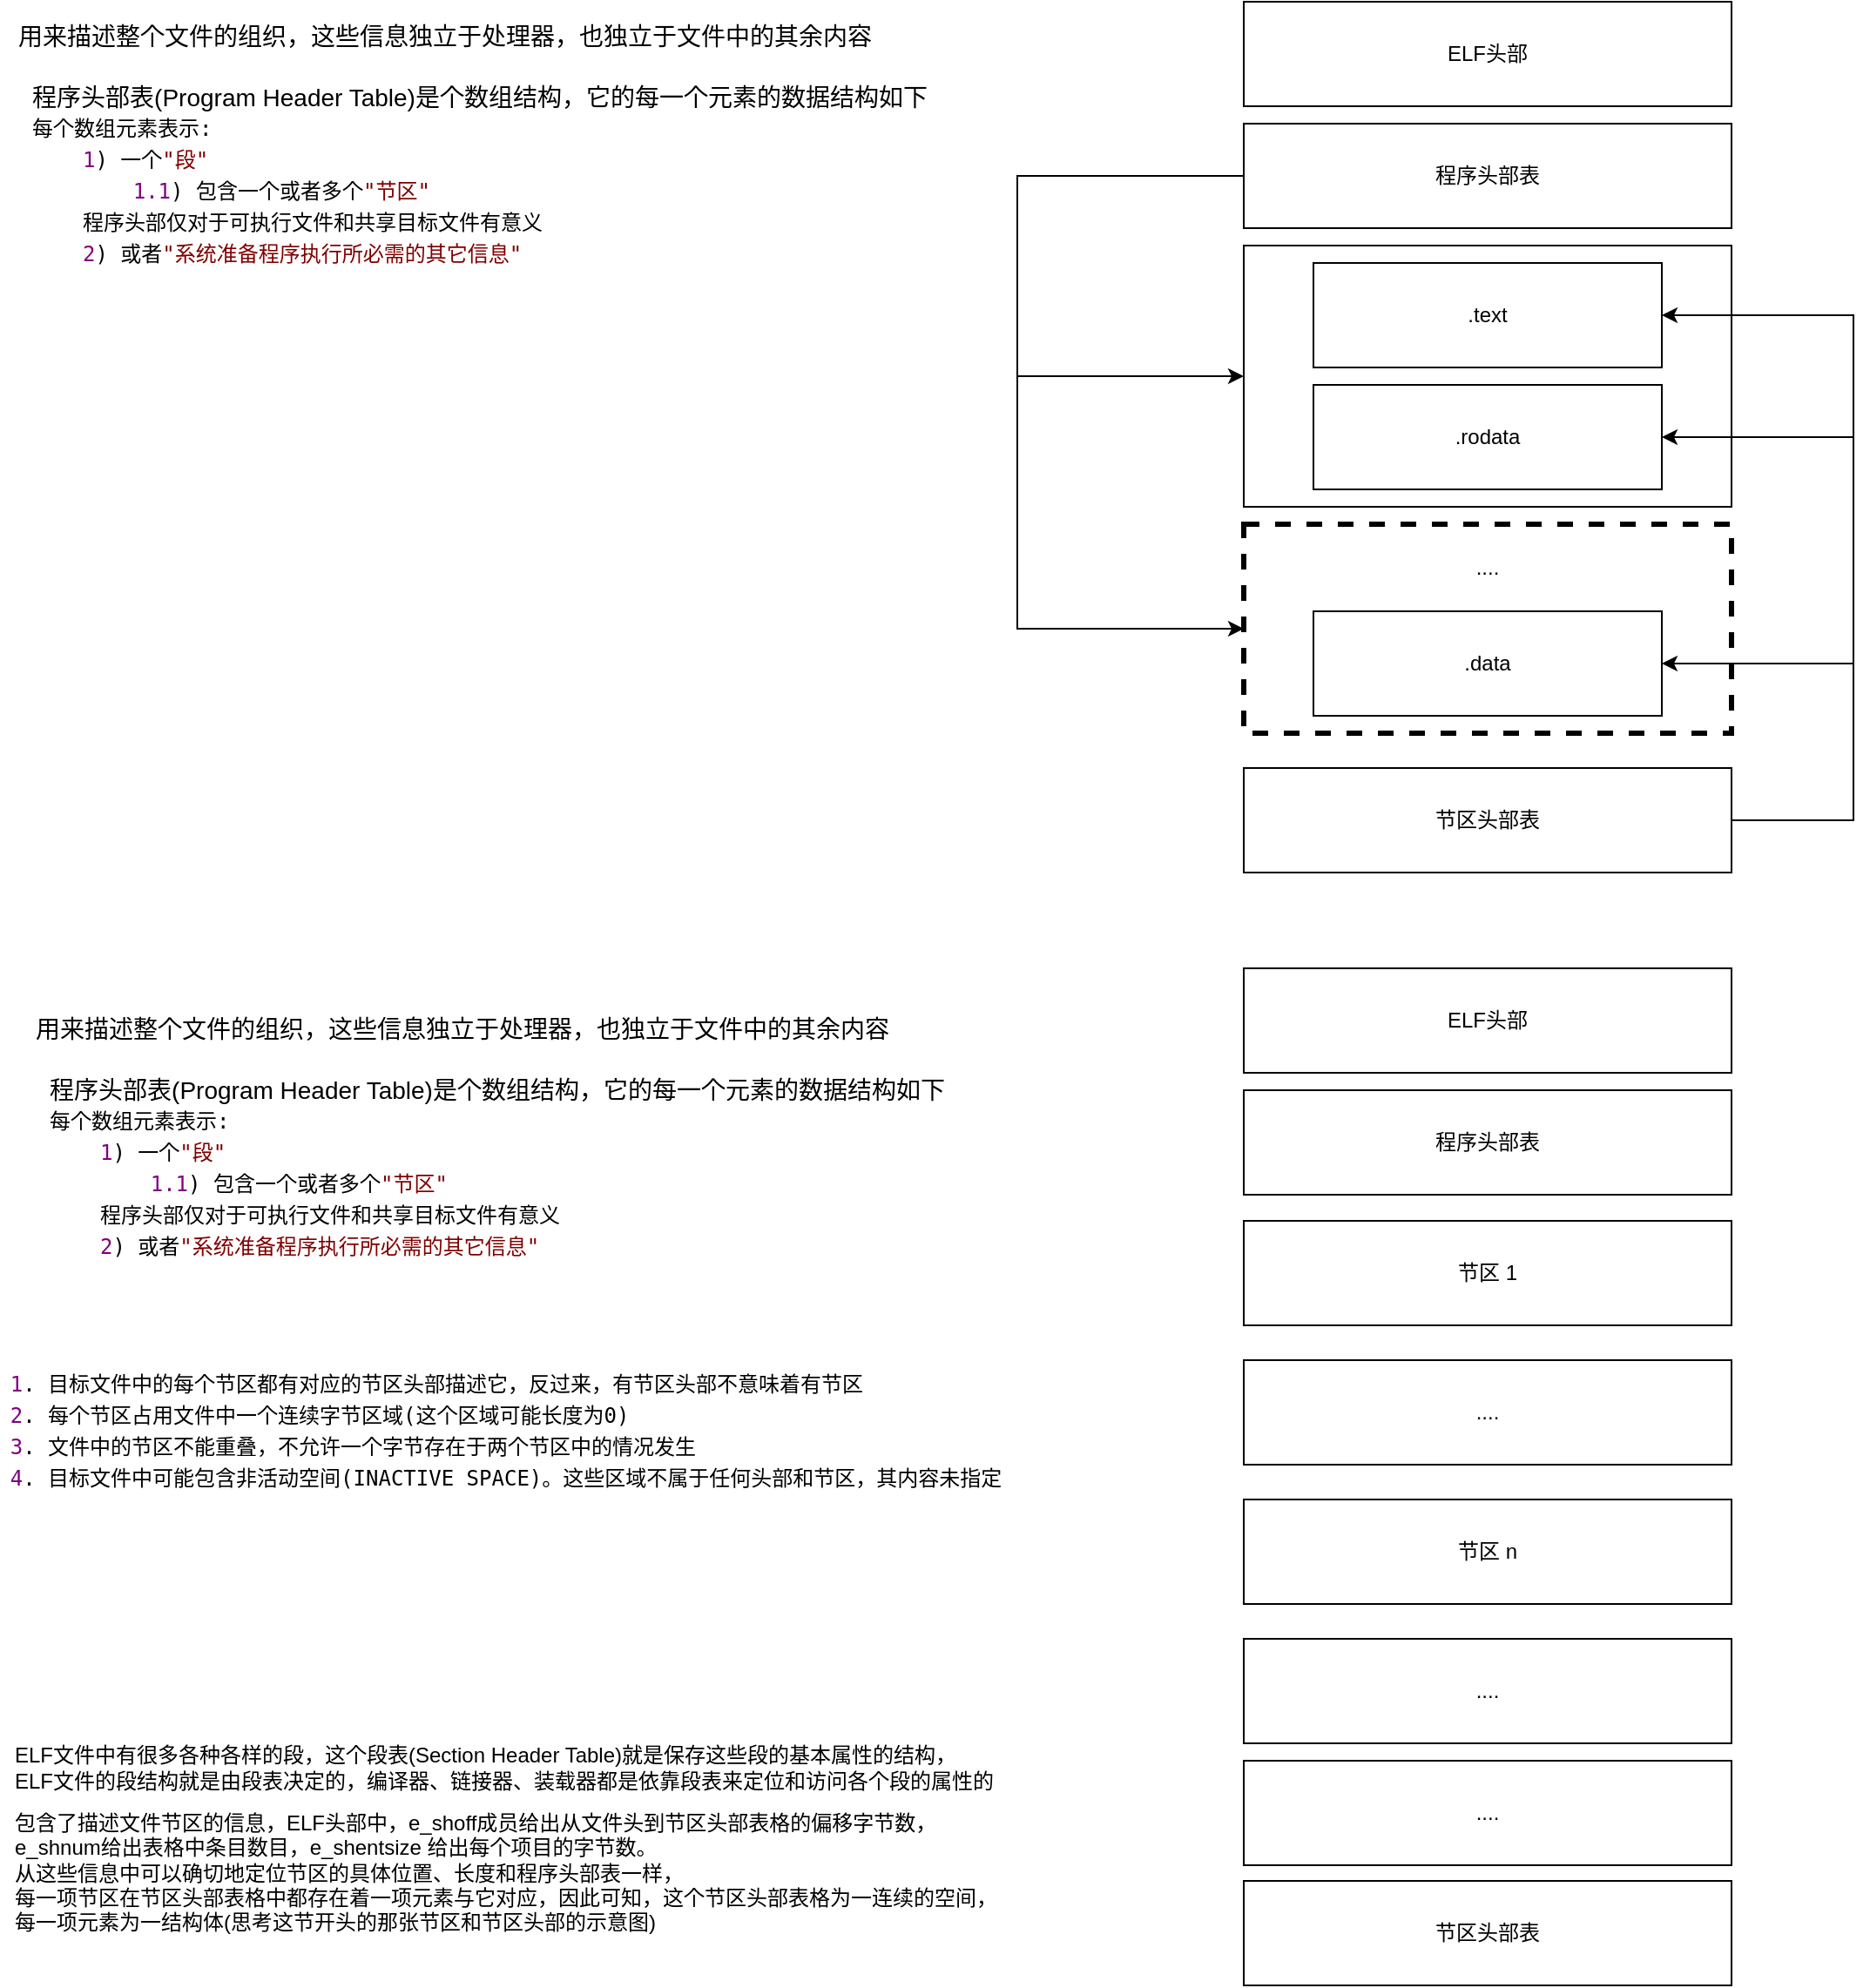 <mxfile version="13.6.2" type="device"><diagram id="_eO7CbeZ8F_01Gn3cofa" name="Page-1"><mxGraphModel dx="2397" dy="972" grid="1" gridSize="10" guides="1" tooltips="1" connect="1" arrows="1" fold="1" page="1" pageScale="1" pageWidth="827" pageHeight="1169" math="0" shadow="0"><root><mxCell id="0"/><mxCell id="1" parent="0"/><mxCell id="CvP3kSEd7YYx8YzSmdHx-16" value="" style="rounded=0;whiteSpace=wrap;html=1;dashed=1;strokeWidth=3;" vertex="1" parent="1"><mxGeometry x="304" y="330" width="280" height="120" as="geometry"/></mxCell><mxCell id="CvP3kSEd7YYx8YzSmdHx-4" value="" style="rounded=0;whiteSpace=wrap;html=1;" vertex="1" parent="1"><mxGeometry x="304" y="170" width="280" height="150" as="geometry"/></mxCell><mxCell id="CvP3kSEd7YYx8YzSmdHx-14" style="edgeStyle=elbowEdgeStyle;rounded=0;orthogonalLoop=1;jettySize=auto;html=1;entryX=0;entryY=0.5;entryDx=0;entryDy=0;" edge="1" parent="1" source="CvP3kSEd7YYx8YzSmdHx-1" target="CvP3kSEd7YYx8YzSmdHx-16"><mxGeometry relative="1" as="geometry"><mxPoint x="304" y="440" as="targetPoint"/><Array as="points"><mxPoint x="174" y="400"/><mxPoint x="174" y="430"/><mxPoint x="174" y="200"/></Array></mxGeometry></mxCell><mxCell id="CvP3kSEd7YYx8YzSmdHx-15" style="edgeStyle=elbowEdgeStyle;rounded=0;orthogonalLoop=1;jettySize=auto;html=1;entryX=0;entryY=0.5;entryDx=0;entryDy=0;" edge="1" parent="1" source="CvP3kSEd7YYx8YzSmdHx-1" target="CvP3kSEd7YYx8YzSmdHx-4"><mxGeometry relative="1" as="geometry"><mxPoint x="164" y="260" as="targetPoint"/><Array as="points"><mxPoint x="174" y="200"/></Array></mxGeometry></mxCell><mxCell id="CvP3kSEd7YYx8YzSmdHx-1" value="程序头部表" style="rounded=0;whiteSpace=wrap;html=1;" vertex="1" parent="1"><mxGeometry x="304" y="100" width="280" height="60" as="geometry"/></mxCell><mxCell id="CvP3kSEd7YYx8YzSmdHx-2" value=".text" style="rounded=0;whiteSpace=wrap;html=1;" vertex="1" parent="1"><mxGeometry x="344" y="180" width="200" height="60" as="geometry"/></mxCell><mxCell id="CvP3kSEd7YYx8YzSmdHx-3" value=".rodata" style="rounded=0;whiteSpace=wrap;html=1;" vertex="1" parent="1"><mxGeometry x="344" y="250" width="200" height="60" as="geometry"/></mxCell><mxCell id="CvP3kSEd7YYx8YzSmdHx-5" value="...." style="rounded=0;whiteSpace=wrap;html=1;strokeColor=#FFFFFF;" vertex="1" parent="1"><mxGeometry x="344" y="340" width="200" height="30" as="geometry"/></mxCell><mxCell id="CvP3kSEd7YYx8YzSmdHx-6" value=".data" style="rounded=0;whiteSpace=wrap;html=1;" vertex="1" parent="1"><mxGeometry x="344" y="380" width="200" height="60" as="geometry"/></mxCell><mxCell id="CvP3kSEd7YYx8YzSmdHx-17" style="edgeStyle=elbowEdgeStyle;rounded=0;orthogonalLoop=1;jettySize=auto;html=1;exitX=1;exitY=0.5;exitDx=0;exitDy=0;" edge="1" parent="1" source="CvP3kSEd7YYx8YzSmdHx-7" target="CvP3kSEd7YYx8YzSmdHx-6"><mxGeometry relative="1" as="geometry"><Array as="points"><mxPoint x="654" y="480"/></Array></mxGeometry></mxCell><mxCell id="CvP3kSEd7YYx8YzSmdHx-18" style="edgeStyle=elbowEdgeStyle;rounded=0;orthogonalLoop=1;jettySize=auto;html=1;entryX=1;entryY=0.5;entryDx=0;entryDy=0;" edge="1" parent="1" source="CvP3kSEd7YYx8YzSmdHx-7" target="CvP3kSEd7YYx8YzSmdHx-3"><mxGeometry relative="1" as="geometry"><Array as="points"><mxPoint x="654" y="410"/></Array></mxGeometry></mxCell><mxCell id="CvP3kSEd7YYx8YzSmdHx-19" style="edgeStyle=elbowEdgeStyle;rounded=0;orthogonalLoop=1;jettySize=auto;html=1;entryX=1;entryY=0.5;entryDx=0;entryDy=0;" edge="1" parent="1" source="CvP3kSEd7YYx8YzSmdHx-7" target="CvP3kSEd7YYx8YzSmdHx-2"><mxGeometry relative="1" as="geometry"><Array as="points"><mxPoint x="654" y="320"/></Array></mxGeometry></mxCell><mxCell id="CvP3kSEd7YYx8YzSmdHx-7" value="节区头部表" style="rounded=0;whiteSpace=wrap;html=1;" vertex="1" parent="1"><mxGeometry x="304" y="470" width="280" height="60" as="geometry"/></mxCell><mxCell id="CvP3kSEd7YYx8YzSmdHx-9" value="ELF头部" style="rounded=0;whiteSpace=wrap;html=1;" vertex="1" parent="1"><mxGeometry x="304" y="30" width="280" height="60" as="geometry"/></mxCell><mxCell id="CvP3kSEd7YYx8YzSmdHx-20" value="&lt;span style=&quot;font-family: &amp;#34;verdana&amp;#34; , &amp;#34;arial&amp;#34; , &amp;#34;helvetica&amp;#34; , sans-serif ; font-size: 14px ; text-align: left ; background-color: rgb(255 , 255 , 255)&quot;&gt;用来描述整个文件的组织，这些信息独立于处理器，也独立于文件中的其余内容&lt;/span&gt;" style="text;html=1;align=center;verticalAlign=middle;resizable=0;points=[];autosize=1;" vertex="1" parent="1"><mxGeometry x="-410" y="40" width="510" height="20" as="geometry"/></mxCell><mxCell id="CvP3kSEd7YYx8YzSmdHx-21" value="&lt;span style=&quot;font-family: &amp;#34;verdana&amp;#34; , &amp;#34;arial&amp;#34; , &amp;#34;helvetica&amp;#34; , sans-serif ; font-size: 14px ; text-align: left ; background-color: rgb(255 , 255 , 255)&quot;&gt;程序头部表(Program Header Table)是个数组结构，它的每一个元素的数据结构如下&lt;br&gt;&lt;/span&gt;&lt;pre style=&quot;margin-top: 0px ; margin-bottom: 0px ; padding: 0px ; overflow-wrap: break-word ; text-align: left ; font-family: &amp;#34;courier new&amp;#34; &amp;#34;important&amp;#34;&quot;&gt;&lt;span style=&quot;margin: 0px ; padding: 0px ; line-height: 1.5&quot;&gt;每个数组元素表示:&lt;br/&gt;    &lt;/span&gt;&lt;span style=&quot;margin: 0px ; padding: 0px ; color: rgb(128 , 0 , 128) ; line-height: 1.5&quot;&gt;1&lt;/span&gt;) 一个&lt;span style=&quot;margin: 0px ; padding: 0px ; color: rgb(128 , 0 , 0) ; line-height: 1.5&quot;&gt;&quot;&lt;/span&gt;&lt;span style=&quot;margin: 0px ; padding: 0px ; color: rgb(128 , 0 , 0) ; line-height: 1.5&quot;&gt;段&lt;/span&gt;&lt;span style=&quot;margin: 0px ; padding: 0px ; color: rgb(128 , 0 , 0) ; line-height: 1.5&quot;&gt;&quot;&lt;/span&gt;&lt;br/&gt;        &lt;span style=&quot;margin: 0px ; padding: 0px ; color: rgb(128 , 0 , 128) ; line-height: 1.5&quot;&gt;1.1&lt;/span&gt;) 包含一个或者多个&lt;span style=&quot;margin: 0px ; padding: 0px ; color: rgb(128 , 0 , 0) ; line-height: 1.5&quot;&gt;&quot;&lt;/span&gt;&lt;span style=&quot;margin: 0px ; padding: 0px ; color: rgb(128 , 0 , 0) ; line-height: 1.5&quot;&gt;节区&lt;/span&gt;&lt;span style=&quot;margin: 0px ; padding: 0px ; color: rgb(128 , 0 , 0) ; line-height: 1.5&quot;&gt;&quot;&lt;/span&gt;&lt;span style=&quot;margin: 0px ; padding: 0px ; line-height: 1.5&quot;&gt;&lt;br/&gt;    程序头部仅对于可执行文件和共享目标文件有意义&lt;br/&gt;    &lt;/span&gt;&lt;span style=&quot;margin: 0px ; padding: 0px ; color: rgb(128 , 0 , 128) ; line-height: 1.5&quot;&gt;2&lt;/span&gt;) 或者&lt;span style=&quot;margin: 0px ; padding: 0px ; color: rgb(128 , 0 , 0) ; line-height: 1.5&quot;&gt;&quot;&lt;/span&gt;&lt;span style=&quot;margin: 0px ; padding: 0px ; color: rgb(128 , 0 , 0) ; line-height: 1.5&quot;&gt;系统准备程序执行所必需的其它信息&lt;/span&gt;&lt;span style=&quot;margin: 0px ; padding: 0px ; color: rgb(128 , 0 , 0) ; line-height: 1.5&quot;&gt;&quot;&lt;/span&gt;&lt;/pre&gt;" style="text;html=1;align=center;verticalAlign=middle;resizable=0;points=[];autosize=1;" vertex="1" parent="1"><mxGeometry x="-410" y="75" width="550" height="110" as="geometry"/></mxCell><mxCell id="CvP3kSEd7YYx8YzSmdHx-24" value="程序头部表" style="rounded=0;whiteSpace=wrap;html=1;" vertex="1" parent="1"><mxGeometry x="304" y="655" width="280" height="60" as="geometry"/></mxCell><mxCell id="CvP3kSEd7YYx8YzSmdHx-32" value="节区头部表" style="rounded=0;whiteSpace=wrap;html=1;" vertex="1" parent="1"><mxGeometry x="304" y="1109" width="280" height="60" as="geometry"/></mxCell><mxCell id="CvP3kSEd7YYx8YzSmdHx-33" value="ELF头部" style="rounded=0;whiteSpace=wrap;html=1;" vertex="1" parent="1"><mxGeometry x="304" y="585" width="280" height="60" as="geometry"/></mxCell><mxCell id="CvP3kSEd7YYx8YzSmdHx-37" value="节区 1" style="rounded=0;whiteSpace=wrap;html=1;" vertex="1" parent="1"><mxGeometry x="304" y="730" width="280" height="60" as="geometry"/></mxCell><mxCell id="CvP3kSEd7YYx8YzSmdHx-38" value="...." style="rounded=0;whiteSpace=wrap;html=1;" vertex="1" parent="1"><mxGeometry x="304" y="810" width="280" height="60" as="geometry"/></mxCell><mxCell id="CvP3kSEd7YYx8YzSmdHx-39" value="节区 n" style="rounded=0;whiteSpace=wrap;html=1;" vertex="1" parent="1"><mxGeometry x="304" y="890" width="280" height="60" as="geometry"/></mxCell><mxCell id="CvP3kSEd7YYx8YzSmdHx-40" value="...." style="rounded=0;whiteSpace=wrap;html=1;" vertex="1" parent="1"><mxGeometry x="304" y="970" width="280" height="60" as="geometry"/></mxCell><mxCell id="CvP3kSEd7YYx8YzSmdHx-41" value="...." style="rounded=0;whiteSpace=wrap;html=1;" vertex="1" parent="1"><mxGeometry x="304" y="1040" width="280" height="60" as="geometry"/></mxCell><mxCell id="CvP3kSEd7YYx8YzSmdHx-42" value="&lt;span style=&quot;font-family: &amp;#34;verdana&amp;#34; , &amp;#34;arial&amp;#34; , &amp;#34;helvetica&amp;#34; , sans-serif ; font-size: 14px ; text-align: left ; background-color: rgb(255 , 255 , 255)&quot;&gt;用来描述整个文件的组织，这些信息独立于处理器，也独立于文件中的其余内容&lt;/span&gt;" style="text;html=1;align=center;verticalAlign=middle;resizable=0;points=[];autosize=1;" vertex="1" parent="1"><mxGeometry x="-400" y="610" width="510" height="20" as="geometry"/></mxCell><mxCell id="CvP3kSEd7YYx8YzSmdHx-43" value="&lt;span style=&quot;font-family: &amp;#34;verdana&amp;#34; , &amp;#34;arial&amp;#34; , &amp;#34;helvetica&amp;#34; , sans-serif ; font-size: 14px ; text-align: left ; background-color: rgb(255 , 255 , 255)&quot;&gt;程序头部表(Program Header Table)是个数组结构，它的每一个元素的数据结构如下&lt;br&gt;&lt;/span&gt;&lt;pre style=&quot;margin-top: 0px ; margin-bottom: 0px ; padding: 0px ; overflow-wrap: break-word ; text-align: left ; font-family: &amp;#34;courier new&amp;#34; &amp;#34;important&amp;#34;&quot;&gt;&lt;span style=&quot;margin: 0px ; padding: 0px ; line-height: 1.5&quot;&gt;每个数组元素表示:&lt;br/&gt;    &lt;/span&gt;&lt;span style=&quot;margin: 0px ; padding: 0px ; color: rgb(128 , 0 , 128) ; line-height: 1.5&quot;&gt;1&lt;/span&gt;) 一个&lt;span style=&quot;margin: 0px ; padding: 0px ; color: rgb(128 , 0 , 0) ; line-height: 1.5&quot;&gt;&quot;&lt;/span&gt;&lt;span style=&quot;margin: 0px ; padding: 0px ; color: rgb(128 , 0 , 0) ; line-height: 1.5&quot;&gt;段&lt;/span&gt;&lt;span style=&quot;margin: 0px ; padding: 0px ; color: rgb(128 , 0 , 0) ; line-height: 1.5&quot;&gt;&quot;&lt;/span&gt;&lt;br/&gt;        &lt;span style=&quot;margin: 0px ; padding: 0px ; color: rgb(128 , 0 , 128) ; line-height: 1.5&quot;&gt;1.1&lt;/span&gt;) 包含一个或者多个&lt;span style=&quot;margin: 0px ; padding: 0px ; color: rgb(128 , 0 , 0) ; line-height: 1.5&quot;&gt;&quot;&lt;/span&gt;&lt;span style=&quot;margin: 0px ; padding: 0px ; color: rgb(128 , 0 , 0) ; line-height: 1.5&quot;&gt;节区&lt;/span&gt;&lt;span style=&quot;margin: 0px ; padding: 0px ; color: rgb(128 , 0 , 0) ; line-height: 1.5&quot;&gt;&quot;&lt;/span&gt;&lt;span style=&quot;margin: 0px ; padding: 0px ; line-height: 1.5&quot;&gt;&lt;br/&gt;    程序头部仅对于可执行文件和共享目标文件有意义&lt;br/&gt;    &lt;/span&gt;&lt;span style=&quot;margin: 0px ; padding: 0px ; color: rgb(128 , 0 , 128) ; line-height: 1.5&quot;&gt;2&lt;/span&gt;) 或者&lt;span style=&quot;margin: 0px ; padding: 0px ; color: rgb(128 , 0 , 0) ; line-height: 1.5&quot;&gt;&quot;&lt;/span&gt;&lt;span style=&quot;margin: 0px ; padding: 0px ; color: rgb(128 , 0 , 0) ; line-height: 1.5&quot;&gt;系统准备程序执行所必需的其它信息&lt;/span&gt;&lt;span style=&quot;margin: 0px ; padding: 0px ; color: rgb(128 , 0 , 0) ; line-height: 1.5&quot;&gt;&quot;&lt;/span&gt;&lt;/pre&gt;" style="text;html=1;align=center;verticalAlign=middle;resizable=0;points=[];autosize=1;" vertex="1" parent="1"><mxGeometry x="-400" y="645" width="550" height="110" as="geometry"/></mxCell><mxCell id="CvP3kSEd7YYx8YzSmdHx-44" value="&lt;pre style=&quot;margin-top: 0px ; margin-bottom: 0px ; padding: 0px ; overflow-wrap: break-word ; text-align: left ; font-family: &amp;#34;courier new&amp;#34; &amp;#34;important&amp;#34;&quot;&gt;&lt;span style=&quot;margin: 0px ; padding: 0px ; color: rgb(128 , 0 , 128) ; line-height: 1.5&quot;&gt;1&lt;/span&gt;&lt;span style=&quot;margin: 0px ; padding: 0px ; line-height: 1.5&quot;&gt;. 目标文件中的每个节区都有对应的节区头部描述它，反过来，有节区头部不意味着有节区&lt;br/&gt;&lt;/span&gt;&lt;span style=&quot;margin: 0px ; padding: 0px ; color: rgb(128 , 0 , 128) ; line-height: 1.5&quot;&gt;2&lt;/span&gt;&lt;span style=&quot;margin: 0px ; padding: 0px ; line-height: 1.5&quot;&gt;. 每个节区占用文件中一个连续字节区域(这个区域可能长度为0)&lt;br/&gt;&lt;/span&gt;&lt;span style=&quot;margin: 0px ; padding: 0px ; color: rgb(128 , 0 , 128) ; line-height: 1.5&quot;&gt;3&lt;/span&gt;&lt;span style=&quot;margin: 0px ; padding: 0px ; line-height: 1.5&quot;&gt;. 文件中的节区不能重叠，不允许一个字节存在于两个节区中的情况发生&lt;br/&gt;&lt;/span&gt;&lt;span style=&quot;margin: 0px ; padding: 0px ; color: rgb(128 , 0 , 128) ; line-height: 1.5&quot;&gt;4&lt;/span&gt;. 目标文件中可能包含非活动空间(INACTIVE SPACE)。这些区域不属于任何头部和节区，其内容未指定&lt;/pre&gt;" style="text;html=1;align=center;verticalAlign=middle;resizable=0;points=[];autosize=1;" vertex="1" parent="1"><mxGeometry x="-400" y="810" width="560" height="80" as="geometry"/></mxCell><mxCell id="CvP3kSEd7YYx8YzSmdHx-45" value="&lt;p style=&quot;margin: 10px auto ; padding: 0px ; font-family: &amp;#34;verdana&amp;#34; , &amp;#34;arial&amp;#34; , &amp;#34;helvetica&amp;#34; , sans-serif ; text-align: left ; background-color: rgb(255 , 255 , 255)&quot;&gt;&lt;span style=&quot;margin: 0px ; padding: 0px&quot;&gt;&lt;font style=&quot;font-size: 12px&quot;&gt;ELF文件中有很多各种各样的段，这个段表(Section Header Table)就是保存这些段的基本属性的结构，&lt;br&gt;ELF文件的段结构就是由段表决定的，编译器、链接器、装载器都是依靠段表来定位和访问各个段的属性的&lt;br style=&quot;margin: 0px ; padding: 0px&quot;&gt;&lt;/font&gt;&lt;/span&gt;&lt;/p&gt;&lt;p style=&quot;margin: 10px auto ; padding: 0px ; font-family: &amp;#34;verdana&amp;#34; , &amp;#34;arial&amp;#34; , &amp;#34;helvetica&amp;#34; , sans-serif ; text-align: left ; background-color: rgb(255 , 255 , 255)&quot;&gt;&lt;font style=&quot;font-size: 12px&quot;&gt;包含了描述文件节区的信息，ELF头部中，e_shoff成员给出从文件头到节区头部表格的偏移字节数，&lt;br&gt;e_shnum给出表格中条目数目，e_shentsize 给出每个项目的字节数。&lt;br&gt;从这些信息中可以确切地定位节区的具体位置、长度&lt;/font&gt;和程序头部表一样，&lt;br&gt;每一项节区在节区头部表格中都存在着一项元素与它对应，因此可知，这个节区头部表格为一连续的空间，&lt;br&gt;每一项元素为一结构体(思考这节开头的那张节区和节区头部的示意图)&lt;/p&gt;" style="text;html=1;align=center;verticalAlign=middle;resizable=0;points=[];autosize=1;" vertex="1" parent="1"><mxGeometry x="-410" y="1020" width="580" height="130" as="geometry"/></mxCell></root></mxGraphModel></diagram></mxfile>